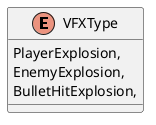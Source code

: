 @startuml
enum VFXType {
    PlayerExplosion,
    EnemyExplosion,
    BulletHitExplosion,
}
@enduml
